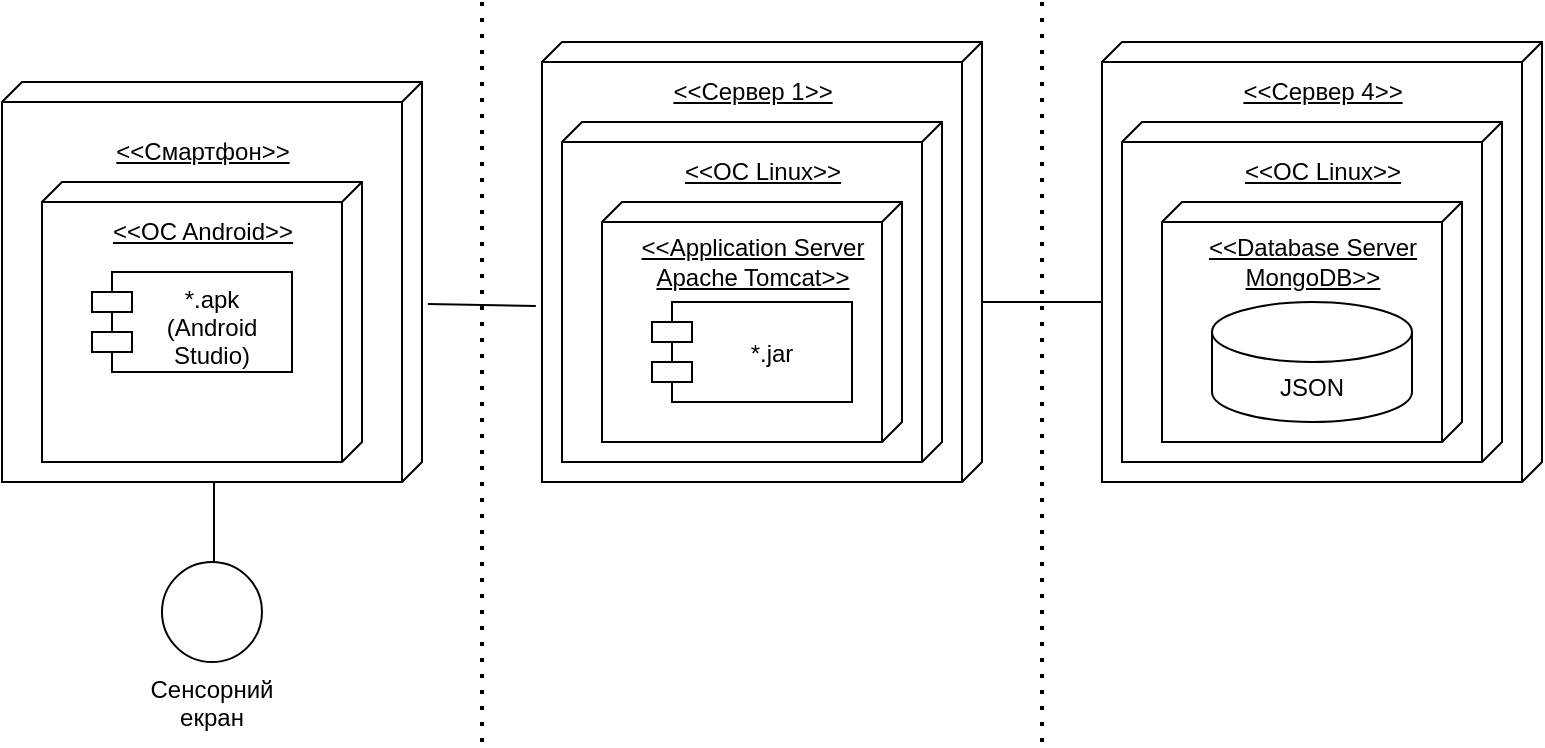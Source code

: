 <mxfile version="20.3.6" type="github"><diagram id="HKi-TDP4NmiEPUHSAPhh" name="Страница 1"><mxGraphModel dx="1662" dy="762" grid="1" gridSize="10" guides="1" tooltips="1" connect="1" arrows="1" fold="1" page="1" pageScale="1" pageWidth="827" pageHeight="1169" math="0" shadow="0"><root><mxCell id="0"/><mxCell id="1" parent="0"/><mxCell id="TFUlYcPllQ0ULbCd_Rcr-6" value="" style="verticalAlign=top;align=left;spacingTop=8;spacingLeft=2;spacingRight=12;shape=cube;size=10;direction=south;fontStyle=4;html=1;" parent="1" vertex="1"><mxGeometry x="30" y="160" width="210" height="200" as="geometry"/></mxCell><mxCell id="TFUlYcPllQ0ULbCd_Rcr-8" value="" style="verticalAlign=top;align=left;spacingTop=8;spacingLeft=2;spacingRight=12;shape=cube;size=10;direction=south;fontStyle=4;html=1;" parent="1" vertex="1"><mxGeometry x="50" y="210" width="160" height="140" as="geometry"/></mxCell><mxCell id="TFUlYcPllQ0ULbCd_Rcr-10" value="" style="verticalAlign=top;align=left;spacingTop=8;spacingLeft=2;spacingRight=12;shape=cube;size=10;direction=south;fontStyle=4;html=1;" parent="1" vertex="1"><mxGeometry x="300" y="140" width="220" height="220" as="geometry"/></mxCell><mxCell id="TFUlYcPllQ0ULbCd_Rcr-11" value="" style="verticalAlign=top;align=left;spacingTop=8;spacingLeft=2;spacingRight=12;shape=cube;size=10;direction=south;fontStyle=4;html=1;" parent="1" vertex="1"><mxGeometry x="310" y="180" width="190" height="170" as="geometry"/></mxCell><mxCell id="TFUlYcPllQ0ULbCd_Rcr-12" value="" style="verticalAlign=top;align=left;spacingTop=8;spacingLeft=2;spacingRight=12;shape=cube;size=10;direction=south;fontStyle=4;html=1;" parent="1" vertex="1"><mxGeometry x="330" y="220" width="150" height="120" as="geometry"/></mxCell><mxCell id="TFUlYcPllQ0ULbCd_Rcr-13" value="" style="verticalAlign=top;align=left;spacingTop=8;spacingLeft=2;spacingRight=12;shape=cube;size=10;direction=south;fontStyle=4;html=1;" parent="1" vertex="1"><mxGeometry x="580" y="140" width="220" height="220" as="geometry"/></mxCell><mxCell id="TFUlYcPllQ0ULbCd_Rcr-14" value="" style="verticalAlign=top;align=left;spacingTop=8;spacingLeft=2;spacingRight=12;shape=cube;size=10;direction=south;fontStyle=4;html=1;" parent="1" vertex="1"><mxGeometry x="590" y="180" width="190" height="170" as="geometry"/></mxCell><mxCell id="TFUlYcPllQ0ULbCd_Rcr-15" value="" style="verticalAlign=top;align=left;spacingTop=8;spacingLeft=2;spacingRight=12;shape=cube;size=10;direction=south;fontStyle=4;html=1;" parent="1" vertex="1"><mxGeometry x="610" y="220" width="150" height="120" as="geometry"/></mxCell><mxCell id="TFUlYcPllQ0ULbCd_Rcr-16" value="&amp;lt;&amp;lt;Смартфон&amp;gt;&amp;gt;" style="text;html=1;align=center;verticalAlign=middle;resizable=0;points=[];autosize=1;strokeColor=none;fillColor=none;fontStyle=4" parent="1" vertex="1"><mxGeometry x="75" y="180" width="110" height="30" as="geometry"/></mxCell><mxCell id="TFUlYcPllQ0ULbCd_Rcr-17" value="&amp;lt;&amp;lt;OC Android&amp;gt;&amp;gt;" style="text;html=1;align=center;verticalAlign=middle;resizable=0;points=[];autosize=1;strokeColor=none;fillColor=none;fontStyle=4" parent="1" vertex="1"><mxGeometry x="75" y="220" width="110" height="30" as="geometry"/></mxCell><mxCell id="TFUlYcPllQ0ULbCd_Rcr-19" value="*.apk &#10;(Android &#10;Studio)" style="shape=module;align=left;spacingLeft=20;align=center;verticalAlign=top;" parent="1" vertex="1"><mxGeometry x="75" y="255" width="100" height="50" as="geometry"/></mxCell><mxCell id="NoWRCPvH0-LhZg8sqr1Y-1" value="&amp;lt;&amp;lt;Сервер 1&amp;gt;&amp;gt;" style="text;html=1;align=center;verticalAlign=middle;resizable=0;points=[];autosize=1;strokeColor=none;fillColor=none;fontStyle=4" parent="1" vertex="1"><mxGeometry x="355" y="150" width="100" height="30" as="geometry"/></mxCell><mxCell id="NoWRCPvH0-LhZg8sqr1Y-2" value="&amp;lt;&amp;lt;OC Linux&amp;gt;&amp;gt;" style="text;html=1;align=center;verticalAlign=middle;resizable=0;points=[];autosize=1;strokeColor=none;fillColor=none;fontStyle=4" parent="1" vertex="1"><mxGeometry x="360" y="190" width="100" height="30" as="geometry"/></mxCell><mxCell id="NoWRCPvH0-LhZg8sqr1Y-3" value="&amp;lt;&amp;lt;Application Server &lt;br&gt;Apache Tomcat&amp;gt;&amp;gt;" style="text;html=1;align=center;verticalAlign=middle;resizable=0;points=[];autosize=1;strokeColor=none;fillColor=none;fontStyle=4" parent="1" vertex="1"><mxGeometry x="340" y="230" width="130" height="40" as="geometry"/></mxCell><mxCell id="NoWRCPvH0-LhZg8sqr1Y-4" value="*.jar" style="shape=module;align=center;spacingLeft=20;align=center;verticalAlign=middle;labelPosition=center;verticalLabelPosition=middle;" parent="1" vertex="1"><mxGeometry x="355" y="270" width="100" height="50" as="geometry"/></mxCell><mxCell id="NoWRCPvH0-LhZg8sqr1Y-6" value="&amp;lt;&amp;lt;Сервер 4&amp;gt;&amp;gt;" style="text;html=1;align=center;verticalAlign=middle;resizable=0;points=[];autosize=1;strokeColor=none;fillColor=none;fontStyle=4" parent="1" vertex="1"><mxGeometry x="640" y="150" width="100" height="30" as="geometry"/></mxCell><mxCell id="NoWRCPvH0-LhZg8sqr1Y-7" value="&amp;lt;&amp;lt;OC Linux&amp;gt;&amp;gt;" style="text;html=1;align=center;verticalAlign=middle;resizable=0;points=[];autosize=1;strokeColor=none;fillColor=none;fontStyle=4" parent="1" vertex="1"><mxGeometry x="640" y="190" width="100" height="30" as="geometry"/></mxCell><mxCell id="NoWRCPvH0-LhZg8sqr1Y-8" value="&amp;lt;&amp;lt;Database Server &lt;br&gt;MongoDB&amp;gt;&amp;gt;" style="text;html=1;align=center;verticalAlign=middle;resizable=0;points=[];autosize=1;strokeColor=none;fillColor=none;fontStyle=4" parent="1" vertex="1"><mxGeometry x="620" y="230" width="130" height="40" as="geometry"/></mxCell><mxCell id="NoWRCPvH0-LhZg8sqr1Y-9" value="JSON" style="shape=cylinder3;whiteSpace=wrap;html=1;boundedLbl=1;backgroundOutline=1;size=15;" parent="1" vertex="1"><mxGeometry x="635" y="270" width="100" height="60" as="geometry"/></mxCell><mxCell id="NoWRCPvH0-LhZg8sqr1Y-11" value="" style="endArrow=none;html=1;rounded=0;entryX=0.6;entryY=1.014;entryDx=0;entryDy=0;entryPerimeter=0;exitX=0.555;exitY=-0.014;exitDx=0;exitDy=0;exitPerimeter=0;" parent="1" source="TFUlYcPllQ0ULbCd_Rcr-6" target="TFUlYcPllQ0ULbCd_Rcr-10" edge="1"><mxGeometry width="50" height="50" relative="1" as="geometry"><mxPoint x="250" y="300" as="sourcePoint"/><mxPoint x="300" y="250" as="targetPoint"/></mxGeometry></mxCell><mxCell id="NoWRCPvH0-LhZg8sqr1Y-12" value="" style="endArrow=none;html=1;rounded=0;" parent="1" edge="1"><mxGeometry width="50" height="50" relative="1" as="geometry"><mxPoint x="520" y="270" as="sourcePoint"/><mxPoint x="580" y="270" as="targetPoint"/></mxGeometry></mxCell><mxCell id="NoWRCPvH0-LhZg8sqr1Y-13" value="" style="endArrow=none;html=1;rounded=0;" parent="1" edge="1"><mxGeometry width="50" height="50" relative="1" as="geometry"><mxPoint x="136" y="400" as="sourcePoint"/><mxPoint x="136" y="360" as="targetPoint"/></mxGeometry></mxCell><mxCell id="NoWRCPvH0-LhZg8sqr1Y-14" value="Сенсорний екран" style="ellipse;whiteSpace=wrap;html=1;aspect=fixed;labelPosition=center;verticalLabelPosition=bottom;align=center;verticalAlign=top;" parent="1" vertex="1"><mxGeometry x="110" y="400" width="50" height="50" as="geometry"/></mxCell><mxCell id="NoWRCPvH0-LhZg8sqr1Y-15" value="" style="endArrow=none;dashed=1;html=1;dashPattern=1 3;strokeWidth=2;rounded=0;" parent="1" edge="1"><mxGeometry width="50" height="50" relative="1" as="geometry"><mxPoint x="270" y="490" as="sourcePoint"/><mxPoint x="270" y="120" as="targetPoint"/></mxGeometry></mxCell><mxCell id="NoWRCPvH0-LhZg8sqr1Y-16" value="" style="endArrow=none;dashed=1;html=1;dashPattern=1 3;strokeWidth=2;rounded=0;" parent="1" edge="1"><mxGeometry width="50" height="50" relative="1" as="geometry"><mxPoint x="550" y="490" as="sourcePoint"/><mxPoint x="550" y="120" as="targetPoint"/></mxGeometry></mxCell></root></mxGraphModel></diagram></mxfile>